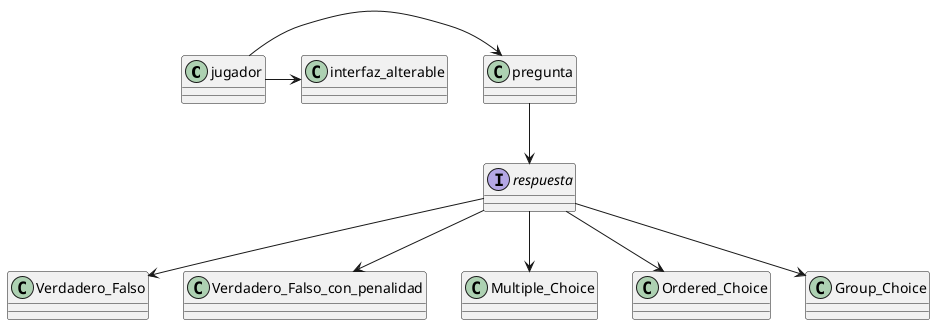 @startuml

class jugador{
}

class pregunta{
}

interface respuesta{
}

class Verdadero_Falso{
}

class Verdadero_Falso_con_penalidad{
}

jugador -> pregunta

pregunta -down-> respuesta


respuesta --> Verdadero_Falso
respuesta --> Verdadero_Falso_con_penalidad

respuesta --> Multiple_Choice
respuesta --> Ordered_Choice
respuesta --> Group_Choice



jugador -> interfaz_alterable



@enduml